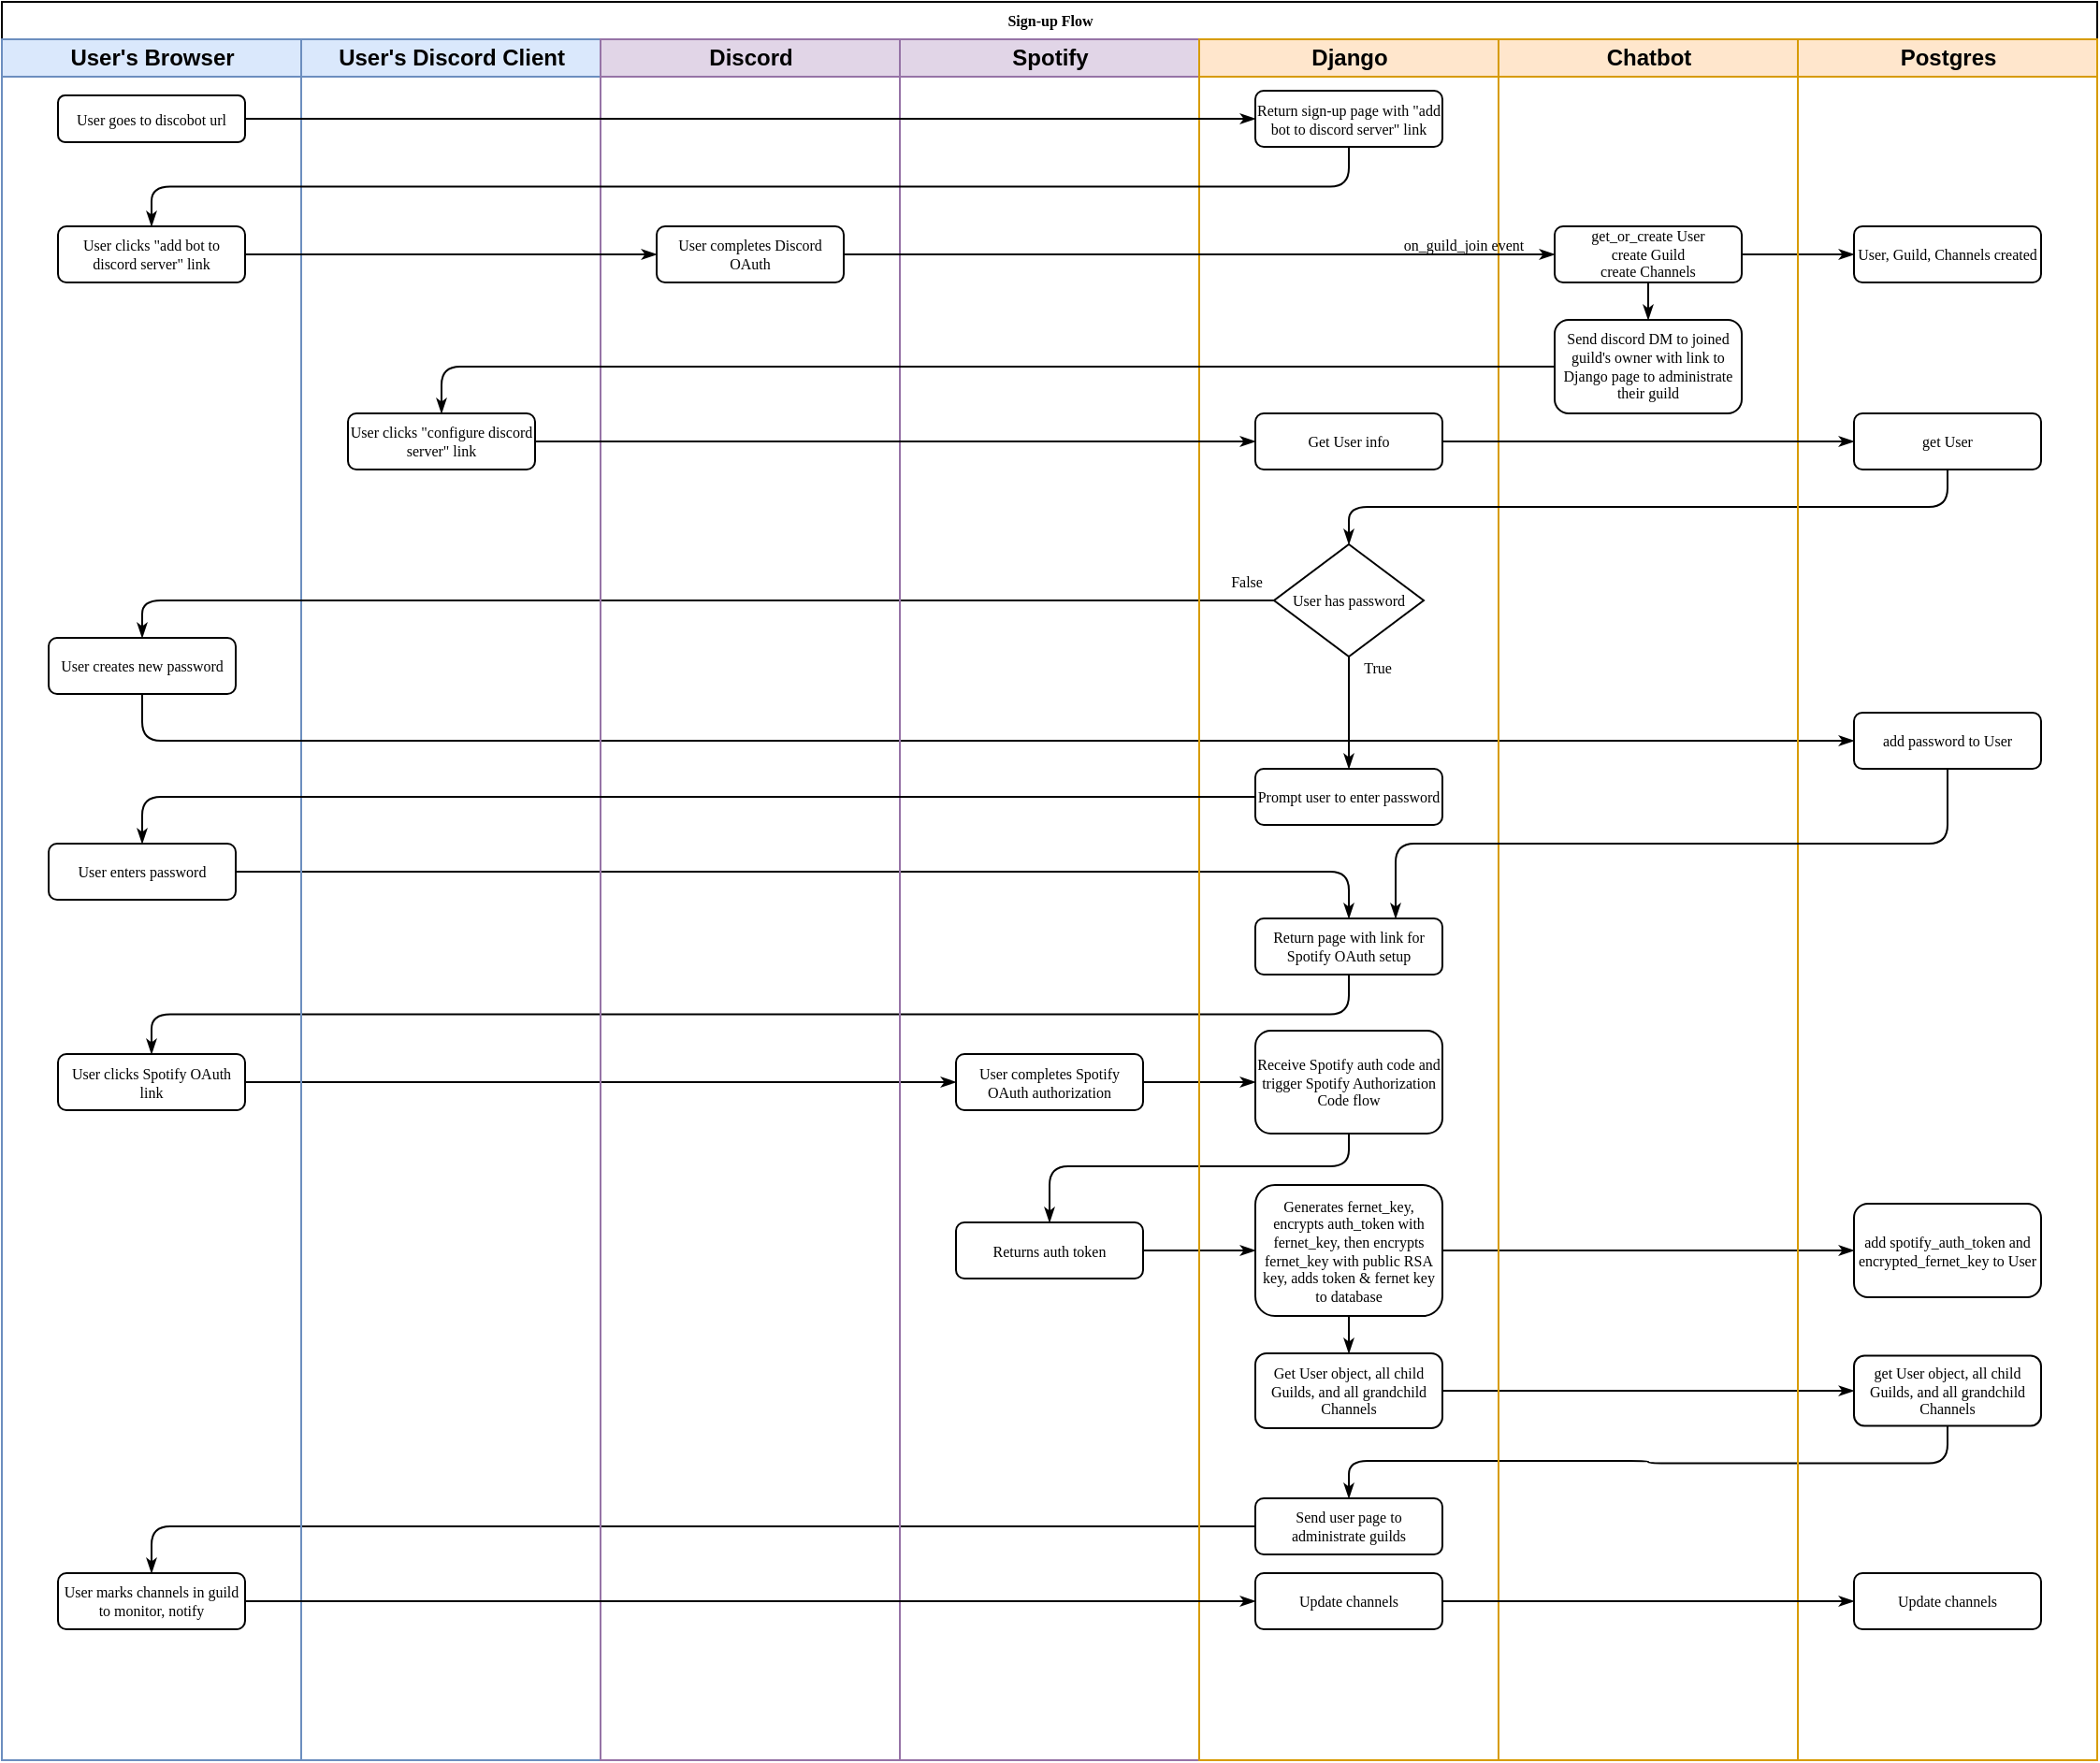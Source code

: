 <mxfile version="14.5.3" type="device"><diagram name="Page-1" id="74e2e168-ea6b-b213-b513-2b3c1d86103e"><mxGraphModel dx="1125" dy="646" grid="1" gridSize="10" guides="1" tooltips="1" connect="1" arrows="1" fold="1" page="1" pageScale="1" pageWidth="1100" pageHeight="850" background="#ffffff" math="0" shadow="0"><root><mxCell id="0"/><mxCell id="1" parent="0"/><mxCell id="77e6c97f196da883-1" value="Sign-up Flow" style="swimlane;html=1;childLayout=stackLayout;startSize=20;rounded=0;shadow=0;labelBackgroundColor=none;strokeWidth=1;fontFamily=Verdana;fontSize=8;align=center;" parent="1" vertex="1"><mxGeometry x="70" y="40" width="1120" height="940" as="geometry"><mxRectangle x="70" y="40" width="90" height="20" as="alternateBounds"/></mxGeometry></mxCell><mxCell id="77e6c97f196da883-2" value="User's Browser" style="swimlane;html=1;startSize=20;fillColor=#dae8fc;strokeColor=#6c8ebf;" parent="77e6c97f196da883-1" vertex="1"><mxGeometry y="20" width="160" height="920" as="geometry"><mxRectangle y="20" width="30" height="730" as="alternateBounds"/></mxGeometry></mxCell><mxCell id="77e6c97f196da883-8" value="User goes to discobot url" style="rounded=1;whiteSpace=wrap;html=1;shadow=0;labelBackgroundColor=none;strokeWidth=1;fontFamily=Verdana;fontSize=8;align=center;" parent="77e6c97f196da883-2" vertex="1"><mxGeometry x="30" y="30" width="100" height="25" as="geometry"/></mxCell><mxCell id="77e6c97f196da883-9" value="User clicks &quot;add bot to discord server&quot; link" style="rounded=1;whiteSpace=wrap;html=1;shadow=0;labelBackgroundColor=none;strokeWidth=1;fontFamily=Verdana;fontSize=8;align=center;" parent="77e6c97f196da883-2" vertex="1"><mxGeometry x="30" y="100" width="100" height="30" as="geometry"/></mxCell><mxCell id="HzL_e4EHVAfI0elsXb6D-20" value="User creates new password" style="rounded=1;whiteSpace=wrap;html=1;shadow=0;labelBackgroundColor=none;strokeWidth=1;fontFamily=Verdana;fontSize=8;align=center;" vertex="1" parent="77e6c97f196da883-2"><mxGeometry x="25" y="320" width="100" height="30" as="geometry"/></mxCell><mxCell id="HzL_e4EHVAfI0elsXb6D-33" value="User clicks Spotify OAuth link" style="rounded=1;whiteSpace=wrap;html=1;shadow=0;labelBackgroundColor=none;strokeWidth=1;fontFamily=Verdana;fontSize=8;align=center;" vertex="1" parent="77e6c97f196da883-2"><mxGeometry x="30" y="542.5" width="100" height="30" as="geometry"/></mxCell><mxCell id="HzL_e4EHVAfI0elsXb6D-49" value="User enters password" style="rounded=1;whiteSpace=wrap;html=1;shadow=0;labelBackgroundColor=none;strokeWidth=1;fontFamily=Verdana;fontSize=8;align=center;" vertex="1" parent="77e6c97f196da883-2"><mxGeometry x="25" y="430" width="100" height="30" as="geometry"/></mxCell><mxCell id="HzL_e4EHVAfI0elsXb6D-62" value="User marks channels in guild to monitor, notify" style="rounded=1;whiteSpace=wrap;html=1;shadow=0;labelBackgroundColor=none;strokeWidth=1;fontFamily=Verdana;fontSize=8;align=center;" vertex="1" parent="77e6c97f196da883-2"><mxGeometry x="30" y="820" width="100" height="30" as="geometry"/></mxCell><mxCell id="HzL_e4EHVAfI0elsXb6D-52" style="edgeStyle=orthogonalEdgeStyle;jumpSize=6;orthogonalLoop=1;jettySize=auto;html=1;entryX=0.5;entryY=0;entryDx=0;entryDy=0;labelBackgroundColor=none;startFill=0;startSize=5;endArrow=classicThin;endFill=1;endSize=5;strokeWidth=1;fontFamily=Verdana;fontSize=8;" edge="1" parent="77e6c97f196da883-1" source="HzL_e4EHVAfI0elsXb6D-49" target="HzL_e4EHVAfI0elsXb6D-26"><mxGeometry relative="1" as="geometry"/></mxCell><mxCell id="HzL_e4EHVAfI0elsXb6D-34" style="edgeStyle=orthogonalEdgeStyle;orthogonalLoop=1;jettySize=auto;html=1;exitX=0.5;exitY=1;exitDx=0;exitDy=0;entryX=0.5;entryY=0;entryDx=0;entryDy=0;labelBackgroundColor=none;startFill=0;startSize=5;endArrow=classicThin;endFill=1;endSize=5;strokeWidth=1;fontFamily=Verdana;fontSize=8;jumpSize=6;" edge="1" parent="77e6c97f196da883-1" source="HzL_e4EHVAfI0elsXb6D-26" target="HzL_e4EHVAfI0elsXb6D-33"><mxGeometry relative="1" as="geometry"/></mxCell><mxCell id="HzL_e4EHVAfI0elsXb6D-36" style="edgeStyle=orthogonalEdgeStyle;jumpSize=6;orthogonalLoop=1;jettySize=auto;html=1;entryX=0;entryY=0.5;entryDx=0;entryDy=0;labelBackgroundColor=none;startFill=0;startSize=5;endArrow=classicThin;endFill=1;endSize=5;strokeWidth=1;fontFamily=Verdana;fontSize=8;" edge="1" parent="77e6c97f196da883-1" source="HzL_e4EHVAfI0elsXb6D-33" target="HzL_e4EHVAfI0elsXb6D-35"><mxGeometry relative="1" as="geometry"/></mxCell><mxCell id="HzL_e4EHVAfI0elsXb6D-38" style="edgeStyle=orthogonalEdgeStyle;jumpSize=6;orthogonalLoop=1;jettySize=auto;html=1;entryX=0;entryY=0.5;entryDx=0;entryDy=0;labelBackgroundColor=none;startFill=0;startSize=5;endArrow=classicThin;endFill=1;endSize=5;strokeWidth=1;fontFamily=Verdana;fontSize=8;" edge="1" parent="77e6c97f196da883-1" source="HzL_e4EHVAfI0elsXb6D-35" target="HzL_e4EHVAfI0elsXb6D-37"><mxGeometry relative="1" as="geometry"/></mxCell><mxCell id="HzL_e4EHVAfI0elsXb6D-40" style="edgeStyle=orthogonalEdgeStyle;jumpSize=6;orthogonalLoop=1;jettySize=auto;html=1;entryX=0.5;entryY=0;entryDx=0;entryDy=0;labelBackgroundColor=none;startFill=0;startSize=5;endArrow=classicThin;endFill=1;endSize=5;strokeWidth=1;fontFamily=Verdana;fontSize=8;exitX=0.5;exitY=1;exitDx=0;exitDy=0;" edge="1" parent="77e6c97f196da883-1" source="HzL_e4EHVAfI0elsXb6D-37" target="HzL_e4EHVAfI0elsXb6D-39"><mxGeometry relative="1" as="geometry"><Array as="points"><mxPoint x="720" y="622.5"/><mxPoint x="560" y="622.5"/></Array></mxGeometry></mxCell><mxCell id="HzL_e4EHVAfI0elsXb6D-42" style="edgeStyle=orthogonalEdgeStyle;jumpSize=6;orthogonalLoop=1;jettySize=auto;html=1;entryX=0;entryY=0.5;entryDx=0;entryDy=0;labelBackgroundColor=none;startFill=0;startSize=5;endArrow=classicThin;endFill=1;endSize=5;strokeWidth=1;fontFamily=Verdana;fontSize=8;" edge="1" parent="77e6c97f196da883-1" source="HzL_e4EHVAfI0elsXb6D-39" target="HzL_e4EHVAfI0elsXb6D-41"><mxGeometry relative="1" as="geometry"/></mxCell><mxCell id="HzL_e4EHVAfI0elsXb6D-56" style="edgeStyle=orthogonalEdgeStyle;jumpSize=6;orthogonalLoop=1;jettySize=auto;html=1;labelBackgroundColor=none;startFill=0;startSize=5;endArrow=classicThin;endFill=1;endSize=5;strokeWidth=1;fontFamily=Verdana;fontSize=8;" edge="1" parent="77e6c97f196da883-1" source="HzL_e4EHVAfI0elsXb6D-14" target="HzL_e4EHVAfI0elsXb6D-54"><mxGeometry relative="1" as="geometry"/></mxCell><mxCell id="HzL_e4EHVAfI0elsXb6D-60" style="edgeStyle=orthogonalEdgeStyle;jumpSize=6;orthogonalLoop=1;jettySize=auto;html=1;exitX=0.5;exitY=1;exitDx=0;exitDy=0;entryX=0.5;entryY=0;entryDx=0;entryDy=0;labelBackgroundColor=none;startFill=0;startSize=5;endArrow=classicThin;endFill=1;endSize=5;strokeWidth=1;fontFamily=Verdana;fontSize=8;" edge="1" parent="77e6c97f196da883-1" source="HzL_e4EHVAfI0elsXb6D-54" target="HzL_e4EHVAfI0elsXb6D-61"><mxGeometry relative="1" as="geometry"/></mxCell><mxCell id="HzL_e4EHVAfI0elsXb6D-63" style="edgeStyle=orthogonalEdgeStyle;jumpSize=6;orthogonalLoop=1;jettySize=auto;html=1;entryX=0.5;entryY=0;entryDx=0;entryDy=0;labelBackgroundColor=none;startFill=0;startSize=5;endArrow=classicThin;endFill=1;endSize=5;strokeWidth=1;fontFamily=Verdana;fontSize=8;" edge="1" parent="77e6c97f196da883-1" source="HzL_e4EHVAfI0elsXb6D-61" target="HzL_e4EHVAfI0elsXb6D-62"><mxGeometry relative="1" as="geometry"/></mxCell><mxCell id="HzL_e4EHVAfI0elsXb6D-45" style="edgeStyle=orthogonalEdgeStyle;jumpSize=6;orthogonalLoop=1;jettySize=auto;html=1;entryX=0;entryY=0.5;entryDx=0;entryDy=0;labelBackgroundColor=none;startFill=0;startSize=5;endArrow=classicThin;endFill=1;endSize=5;strokeWidth=1;fontFamily=Verdana;fontSize=8;" edge="1" parent="77e6c97f196da883-1" source="HzL_e4EHVAfI0elsXb6D-41" target="HzL_e4EHVAfI0elsXb6D-43"><mxGeometry relative="1" as="geometry"/></mxCell><mxCell id="77e6c97f196da883-3" value="User's Discord Client" style="swimlane;html=1;startSize=20;fillColor=#dae8fc;strokeColor=#6c8ebf;" parent="77e6c97f196da883-1" vertex="1"><mxGeometry x="160" y="20" width="160" height="920" as="geometry"/></mxCell><mxCell id="HzL_e4EHVAfI0elsXb6D-12" value="User clicks &quot;configure discord server&quot; link" style="rounded=1;whiteSpace=wrap;html=1;shadow=0;labelBackgroundColor=none;strokeWidth=1;fontFamily=Verdana;fontSize=8;align=center;" vertex="1" parent="77e6c97f196da883-3"><mxGeometry x="25" y="200" width="100" height="30" as="geometry"/></mxCell><mxCell id="HzL_e4EHVAfI0elsXb6D-21" style="edgeStyle=orthogonalEdgeStyle;orthogonalLoop=1;jettySize=auto;html=1;labelBackgroundColor=none;startFill=0;startSize=5;endArrow=classicThin;endFill=1;endSize=5;strokeWidth=1;fontFamily=Verdana;fontSize=8;entryX=0.5;entryY=0;entryDx=0;entryDy=0;" edge="1" parent="77e6c97f196da883-1" source="77e6c97f196da883-13" target="HzL_e4EHVAfI0elsXb6D-20"><mxGeometry relative="1" as="geometry"/></mxCell><mxCell id="HzL_e4EHVAfI0elsXb6D-23" value="False" style="edgeLabel;html=1;align=center;verticalAlign=middle;resizable=0;points=[];fontSize=8;fontFamily=Verdana;labelBackgroundColor=none;" vertex="1" connectable="0" parent="HzL_e4EHVAfI0elsXb6D-21"><mxGeometry x="-0.859" relative="1" as="geometry"><mxPoint x="28.33" y="-10" as="offset"/></mxGeometry></mxCell><mxCell id="HzL_e4EHVAfI0elsXb6D-24" style="edgeStyle=orthogonalEdgeStyle;orthogonalLoop=1;jettySize=auto;html=1;entryX=0;entryY=0.5;entryDx=0;entryDy=0;labelBackgroundColor=none;startFill=0;startSize=5;endArrow=classicThin;endFill=1;endSize=5;strokeWidth=1;fontFamily=Verdana;fontSize=8;exitX=0.5;exitY=1;exitDx=0;exitDy=0;" edge="1" parent="77e6c97f196da883-1" source="HzL_e4EHVAfI0elsXb6D-20" target="HzL_e4EHVAfI0elsXb6D-22"><mxGeometry relative="1" as="geometry"/></mxCell><mxCell id="77e6c97f196da883-4" value="Discord" style="swimlane;html=1;startSize=20;fillColor=#e1d5e7;strokeColor=#9673a6;" parent="77e6c97f196da883-1" vertex="1"><mxGeometry x="320" y="20" width="160" height="920" as="geometry"/></mxCell><mxCell id="HzL_e4EHVAfI0elsXb6D-2" value="User completes Discord OAuth" style="rounded=1;whiteSpace=wrap;html=1;shadow=0;labelBackgroundColor=none;strokeWidth=1;fontFamily=Verdana;fontSize=8;align=center;" vertex="1" parent="77e6c97f196da883-4"><mxGeometry x="30" y="100" width="100" height="30" as="geometry"/></mxCell><mxCell id="HzL_e4EHVAfI0elsXb6D-4" style="edgeStyle=orthogonalEdgeStyle;orthogonalLoop=1;jettySize=auto;html=1;labelBackgroundColor=none;startFill=0;startSize=5;endArrow=classicThin;endFill=1;endSize=5;strokeWidth=1;fontFamily=Verdana;fontSize=8;" edge="1" parent="77e6c97f196da883-1" source="77e6c97f196da883-9" target="HzL_e4EHVAfI0elsXb6D-2"><mxGeometry relative="1" as="geometry"/></mxCell><mxCell id="HzL_e4EHVAfI0elsXb6D-27" value="Spotify" style="swimlane;html=1;startSize=20;fillColor=#e1d5e7;strokeColor=#9673a6;" vertex="1" parent="77e6c97f196da883-1"><mxGeometry x="480" y="20" width="160" height="920" as="geometry"/></mxCell><mxCell id="HzL_e4EHVAfI0elsXb6D-35" value="User completes Spotify OAuth authorization" style="rounded=1;whiteSpace=wrap;html=1;shadow=0;labelBackgroundColor=none;strokeWidth=1;fontFamily=Verdana;fontSize=8;align=center;" vertex="1" parent="HzL_e4EHVAfI0elsXb6D-27"><mxGeometry x="30" y="542.5" width="100" height="30" as="geometry"/></mxCell><mxCell id="HzL_e4EHVAfI0elsXb6D-39" value="Returns auth token" style="rounded=1;whiteSpace=wrap;html=1;shadow=0;labelBackgroundColor=none;strokeWidth=1;fontFamily=Verdana;fontSize=8;align=center;" vertex="1" parent="HzL_e4EHVAfI0elsXb6D-27"><mxGeometry x="30" y="632.5" width="100" height="30" as="geometry"/></mxCell><mxCell id="77e6c97f196da883-5" value="Django" style="swimlane;html=1;startSize=20;fillColor=#ffe6cc;strokeColor=#d79b00;" parent="77e6c97f196da883-1" vertex="1"><mxGeometry x="640" y="20" width="160" height="920" as="geometry"/></mxCell><mxCell id="77e6c97f196da883-11" value="Return sign-up page with &quot;add bot to discord server&quot; link" style="rounded=1;whiteSpace=wrap;html=1;shadow=0;labelBackgroundColor=none;strokeWidth=1;fontFamily=Verdana;fontSize=8;align=center;" parent="77e6c97f196da883-5" vertex="1"><mxGeometry x="30" y="27.5" width="100" height="30" as="geometry"/></mxCell><mxCell id="HzL_e4EHVAfI0elsXb6D-29" style="edgeStyle=orthogonalEdgeStyle;orthogonalLoop=1;jettySize=auto;html=1;labelBackgroundColor=none;startFill=0;startSize=5;endArrow=classicThin;endFill=1;endSize=5;strokeWidth=1;fontFamily=Verdana;fontSize=8;entryX=0.5;entryY=0;entryDx=0;entryDy=0;" edge="1" parent="77e6c97f196da883-5" source="77e6c97f196da883-13" target="HzL_e4EHVAfI0elsXb6D-47"><mxGeometry relative="1" as="geometry"><mxPoint x="75" y="360" as="targetPoint"/></mxGeometry></mxCell><mxCell id="HzL_e4EHVAfI0elsXb6D-31" value="True" style="edgeLabel;html=1;align=center;verticalAlign=middle;resizable=0;points=[];fontSize=8;fontFamily=Verdana;" vertex="1" connectable="0" parent="HzL_e4EHVAfI0elsXb6D-29"><mxGeometry x="-0.348" y="1" relative="1" as="geometry"><mxPoint x="14" y="-14.17" as="offset"/></mxGeometry></mxCell><mxCell id="77e6c97f196da883-13" value="&lt;div&gt;User has password&lt;br&gt;&lt;/div&gt;" style="rhombus;whiteSpace=wrap;html=1;rounded=0;shadow=0;labelBackgroundColor=none;strokeWidth=1;fontFamily=Verdana;fontSize=8;align=center;" parent="77e6c97f196da883-5" vertex="1"><mxGeometry x="40" y="270" width="80" height="60" as="geometry"/></mxCell><mxCell id="HzL_e4EHVAfI0elsXb6D-26" value="Return page with link for Spotify OAuth setup" style="rounded=1;whiteSpace=wrap;html=1;shadow=0;labelBackgroundColor=none;strokeWidth=1;fontFamily=Verdana;fontSize=8;align=center;" vertex="1" parent="77e6c97f196da883-5"><mxGeometry x="30" y="470" width="100" height="30" as="geometry"/></mxCell><mxCell id="HzL_e4EHVAfI0elsXb6D-37" value="Receive Spotify auth code and trigger Spotify Authorization Code flow" style="rounded=1;whiteSpace=wrap;html=1;shadow=0;labelBackgroundColor=none;strokeWidth=1;fontFamily=Verdana;fontSize=8;align=center;" vertex="1" parent="77e6c97f196da883-5"><mxGeometry x="30" y="530" width="100" height="55" as="geometry"/></mxCell><mxCell id="HzL_e4EHVAfI0elsXb6D-55" style="edgeStyle=orthogonalEdgeStyle;jumpSize=6;orthogonalLoop=1;jettySize=auto;html=1;entryX=0.5;entryY=0;entryDx=0;entryDy=0;labelBackgroundColor=none;startFill=0;startSize=5;endArrow=classicThin;endFill=1;endSize=5;strokeWidth=1;fontFamily=Verdana;fontSize=8;" edge="1" parent="77e6c97f196da883-5" source="HzL_e4EHVAfI0elsXb6D-41" target="HzL_e4EHVAfI0elsXb6D-14"><mxGeometry relative="1" as="geometry"/></mxCell><mxCell id="HzL_e4EHVAfI0elsXb6D-41" value="Generates fernet_key, encrypts auth_token with fernet_key, then encrypts fernet_key with public RSA key,  adds token &amp;amp; fernet key to database" style="rounded=1;whiteSpace=wrap;html=1;shadow=0;labelBackgroundColor=none;strokeWidth=1;fontFamily=Verdana;fontSize=8;align=center;" vertex="1" parent="77e6c97f196da883-5"><mxGeometry x="30" y="612.5" width="100" height="70" as="geometry"/></mxCell><mxCell id="HzL_e4EHVAfI0elsXb6D-14" value="Get User object, all child Guilds, and all grandchild Channels" style="rounded=1;whiteSpace=wrap;html=1;shadow=0;labelBackgroundColor=none;strokeWidth=1;fontFamily=Verdana;fontSize=8;align=center;" vertex="1" parent="77e6c97f196da883-5"><mxGeometry x="30" y="702.5" width="100" height="40" as="geometry"/></mxCell><mxCell id="HzL_e4EHVAfI0elsXb6D-47" value="Prompt user to enter password" style="rounded=1;whiteSpace=wrap;html=1;shadow=0;labelBackgroundColor=none;strokeWidth=1;fontFamily=Verdana;fontSize=8;align=center;" vertex="1" parent="77e6c97f196da883-5"><mxGeometry x="30" y="390" width="100" height="30" as="geometry"/></mxCell><mxCell id="HzL_e4EHVAfI0elsXb6D-57" value="Get User info" style="rounded=1;whiteSpace=wrap;html=1;shadow=0;labelBackgroundColor=none;strokeWidth=1;fontFamily=Verdana;fontSize=8;align=center;" vertex="1" parent="77e6c97f196da883-5"><mxGeometry x="30" y="200" width="100" height="30" as="geometry"/></mxCell><mxCell id="HzL_e4EHVAfI0elsXb6D-61" value="Send user page to administrate guilds" style="rounded=1;whiteSpace=wrap;html=1;shadow=0;labelBackgroundColor=none;strokeWidth=1;fontFamily=Verdana;fontSize=8;align=center;" vertex="1" parent="77e6c97f196da883-5"><mxGeometry x="30" y="780" width="100" height="30" as="geometry"/></mxCell><mxCell id="HzL_e4EHVAfI0elsXb6D-77" value="Update channels" style="rounded=1;whiteSpace=wrap;html=1;shadow=0;labelBackgroundColor=none;strokeWidth=1;fontFamily=Verdana;fontSize=8;align=center;" vertex="1" parent="77e6c97f196da883-5"><mxGeometry x="30" y="820" width="100" height="30" as="geometry"/></mxCell><mxCell id="77e6c97f196da883-6" value="Chatbot" style="swimlane;html=1;startSize=20;fillColor=#ffe6cc;strokeColor=#d79b00;" parent="77e6c97f196da883-1" vertex="1"><mxGeometry x="800" y="20" width="160" height="920" as="geometry"/></mxCell><mxCell id="HzL_e4EHVAfI0elsXb6D-11" style="edgeStyle=orthogonalEdgeStyle;orthogonalLoop=1;jettySize=auto;html=1;entryX=0.5;entryY=0;entryDx=0;entryDy=0;labelBackgroundColor=none;startFill=0;startSize=5;endArrow=classicThin;endFill=1;endSize=5;strokeWidth=1;fontFamily=Verdana;fontSize=8;" edge="1" parent="77e6c97f196da883-6" source="HzL_e4EHVAfI0elsXb6D-5" target="HzL_e4EHVAfI0elsXb6D-10"><mxGeometry relative="1" as="geometry"/></mxCell><mxCell id="HzL_e4EHVAfI0elsXb6D-5" value="&lt;div&gt;get_or_create User&lt;/div&gt;&lt;div&gt;create Guild&lt;/div&gt;&lt;div&gt;create Channels&lt;br&gt;&lt;/div&gt;" style="rounded=1;whiteSpace=wrap;html=1;shadow=0;labelBackgroundColor=none;strokeWidth=1;fontFamily=Verdana;fontSize=8;align=center;" vertex="1" parent="77e6c97f196da883-6"><mxGeometry x="30" y="100" width="100" height="30" as="geometry"/></mxCell><mxCell id="HzL_e4EHVAfI0elsXb6D-10" value="Send discord DM to joined guild's owner with link to Django page to administrate their guild" style="rounded=1;whiteSpace=wrap;html=1;shadow=0;labelBackgroundColor=none;strokeWidth=1;fontFamily=Verdana;fontSize=8;align=center;" vertex="1" parent="77e6c97f196da883-6"><mxGeometry x="30" y="150" width="100" height="50" as="geometry"/></mxCell><mxCell id="77e6c97f196da883-27" style="edgeStyle=orthogonalEdgeStyle;rounded=1;html=1;labelBackgroundColor=none;startArrow=none;startFill=0;startSize=5;endArrow=classicThin;endFill=1;endSize=5;jettySize=auto;orthogonalLoop=1;strokeWidth=1;fontFamily=Verdana;fontSize=8;exitX=0.5;exitY=1;exitDx=0;exitDy=0;entryX=0.5;entryY=0;entryDx=0;entryDy=0;" parent="77e6c97f196da883-1" source="77e6c97f196da883-11" target="77e6c97f196da883-9" edge="1"><mxGeometry relative="1" as="geometry"/></mxCell><mxCell id="77e6c97f196da883-26" style="edgeStyle=orthogonalEdgeStyle;rounded=1;html=1;labelBackgroundColor=none;startArrow=none;startFill=0;startSize=5;endArrow=classicThin;endFill=1;endSize=5;jettySize=auto;orthogonalLoop=1;strokeWidth=1;fontFamily=Verdana;fontSize=8" parent="77e6c97f196da883-1" source="77e6c97f196da883-8" target="77e6c97f196da883-11" edge="1"><mxGeometry relative="1" as="geometry"/></mxCell><mxCell id="HzL_e4EHVAfI0elsXb6D-6" style="edgeStyle=orthogonalEdgeStyle;orthogonalLoop=1;jettySize=auto;html=1;entryX=0;entryY=0.5;entryDx=0;entryDy=0;labelBackgroundColor=none;startFill=0;startSize=5;endArrow=classicThin;endFill=1;endSize=5;strokeWidth=1;fontFamily=Verdana;fontSize=8;exitX=1;exitY=0.5;exitDx=0;exitDy=0;" edge="1" parent="77e6c97f196da883-1" source="HzL_e4EHVAfI0elsXb6D-2" target="HzL_e4EHVAfI0elsXb6D-5"><mxGeometry relative="1" as="geometry"/></mxCell><mxCell id="HzL_e4EHVAfI0elsXb6D-7" value="on_guild_join event" style="edgeLabel;html=1;align=center;verticalAlign=middle;resizable=0;points=[];fontSize=8;fontFamily=Verdana;labelBackgroundColor=none;" vertex="1" connectable="0" parent="HzL_e4EHVAfI0elsXb6D-6"><mxGeometry x="0.266" y="-4" relative="1" as="geometry"><mxPoint x="90" y="-9" as="offset"/></mxGeometry></mxCell><mxCell id="HzL_e4EHVAfI0elsXb6D-13" style="edgeStyle=orthogonalEdgeStyle;orthogonalLoop=1;jettySize=auto;html=1;entryX=0.5;entryY=0;entryDx=0;entryDy=0;labelBackgroundColor=none;startFill=0;startSize=5;endArrow=classicThin;endFill=1;endSize=5;strokeWidth=1;fontFamily=Verdana;fontSize=8;" edge="1" parent="77e6c97f196da883-1" source="HzL_e4EHVAfI0elsXb6D-10" target="HzL_e4EHVAfI0elsXb6D-12"><mxGeometry relative="1" as="geometry"/></mxCell><mxCell id="HzL_e4EHVAfI0elsXb6D-9" style="edgeStyle=orthogonalEdgeStyle;orthogonalLoop=1;jettySize=auto;html=1;entryX=0;entryY=0.5;entryDx=0;entryDy=0;labelBackgroundColor=none;startFill=0;startSize=5;endArrow=classicThin;endFill=1;endSize=5;strokeWidth=1;fontFamily=Verdana;fontSize=8;" edge="1" parent="77e6c97f196da883-1" source="HzL_e4EHVAfI0elsXb6D-5" target="HzL_e4EHVAfI0elsXb6D-8"><mxGeometry relative="1" as="geometry"/></mxCell><mxCell id="HzL_e4EHVAfI0elsXb6D-19" style="edgeStyle=orthogonalEdgeStyle;orthogonalLoop=1;jettySize=auto;html=1;labelBackgroundColor=none;startFill=0;startSize=5;endArrow=classicThin;endFill=1;endSize=5;strokeWidth=1;fontFamily=Verdana;fontSize=8;exitX=0.5;exitY=1;exitDx=0;exitDy=0;" edge="1" parent="77e6c97f196da883-1" source="HzL_e4EHVAfI0elsXb6D-17" target="77e6c97f196da883-13"><mxGeometry relative="1" as="geometry"/></mxCell><mxCell id="77e6c97f196da883-7" value="Postgres" style="swimlane;html=1;startSize=20;fillColor=#ffe6cc;strokeColor=#d79b00;" parent="77e6c97f196da883-1" vertex="1"><mxGeometry x="960" y="20" width="160" height="920" as="geometry"/></mxCell><mxCell id="HzL_e4EHVAfI0elsXb6D-8" value="User, Guild, Channels created " style="rounded=1;whiteSpace=wrap;html=1;shadow=0;labelBackgroundColor=none;strokeWidth=1;fontFamily=Verdana;fontSize=8;align=center;" vertex="1" parent="77e6c97f196da883-7"><mxGeometry x="30" y="100" width="100" height="30" as="geometry"/></mxCell><mxCell id="HzL_e4EHVAfI0elsXb6D-17" value="get User" style="rounded=1;whiteSpace=wrap;html=1;shadow=0;labelBackgroundColor=none;strokeWidth=1;fontFamily=Verdana;fontSize=8;align=center;" vertex="1" parent="77e6c97f196da883-7"><mxGeometry x="30" y="200" width="100" height="30" as="geometry"/></mxCell><mxCell id="HzL_e4EHVAfI0elsXb6D-22" value="add password to User" style="rounded=1;whiteSpace=wrap;html=1;shadow=0;labelBackgroundColor=none;strokeWidth=1;fontFamily=Verdana;fontSize=8;align=center;" vertex="1" parent="77e6c97f196da883-7"><mxGeometry x="30" y="360" width="100" height="30" as="geometry"/></mxCell><mxCell id="HzL_e4EHVAfI0elsXb6D-43" value="add spotify_auth_token and encrypted_fernet_key to User" style="rounded=1;whiteSpace=wrap;html=1;shadow=0;labelBackgroundColor=none;strokeWidth=1;fontFamily=Verdana;fontSize=8;align=center;" vertex="1" parent="77e6c97f196da883-7"><mxGeometry x="30" y="622.5" width="100" height="50" as="geometry"/></mxCell><mxCell id="HzL_e4EHVAfI0elsXb6D-54" value="get User object, all child Guilds, and all grandchild Channels" style="rounded=1;whiteSpace=wrap;html=1;shadow=0;labelBackgroundColor=none;strokeWidth=1;fontFamily=Verdana;fontSize=8;align=center;" vertex="1" parent="77e6c97f196da883-7"><mxGeometry x="30" y="703.75" width="100" height="37.5" as="geometry"/></mxCell><mxCell id="HzL_e4EHVAfI0elsXb6D-79" value="Update channels" style="rounded=1;whiteSpace=wrap;html=1;shadow=0;labelBackgroundColor=none;strokeWidth=1;fontFamily=Verdana;fontSize=8;align=center;" vertex="1" parent="77e6c97f196da883-7"><mxGeometry x="30" y="820" width="100" height="30" as="geometry"/></mxCell><mxCell id="HzL_e4EHVAfI0elsXb6D-51" style="edgeStyle=orthogonalEdgeStyle;jumpSize=6;orthogonalLoop=1;jettySize=auto;html=1;entryX=0.5;entryY=0;entryDx=0;entryDy=0;labelBackgroundColor=none;startFill=0;startSize=5;endArrow=classicThin;endFill=1;endSize=5;strokeWidth=1;fontFamily=Verdana;fontSize=8;exitX=0;exitY=0.5;exitDx=0;exitDy=0;" edge="1" parent="77e6c97f196da883-1" source="HzL_e4EHVAfI0elsXb6D-47" target="HzL_e4EHVAfI0elsXb6D-49"><mxGeometry relative="1" as="geometry"/></mxCell><mxCell id="HzL_e4EHVAfI0elsXb6D-53" style="edgeStyle=orthogonalEdgeStyle;jumpSize=6;orthogonalLoop=1;jettySize=auto;html=1;entryX=0.75;entryY=0;entryDx=0;entryDy=0;labelBackgroundColor=none;startFill=0;startSize=5;endArrow=classicThin;endFill=1;endSize=5;strokeWidth=1;fontFamily=Verdana;fontSize=8;exitX=0.5;exitY=1;exitDx=0;exitDy=0;" edge="1" parent="77e6c97f196da883-1" source="HzL_e4EHVAfI0elsXb6D-22" target="HzL_e4EHVAfI0elsXb6D-26"><mxGeometry relative="1" as="geometry"/></mxCell><mxCell id="HzL_e4EHVAfI0elsXb6D-58" style="edgeStyle=orthogonalEdgeStyle;jumpSize=6;orthogonalLoop=1;jettySize=auto;html=1;entryX=0;entryY=0.5;entryDx=0;entryDy=0;labelBackgroundColor=none;startFill=0;startSize=5;endArrow=classicThin;endFill=1;endSize=5;strokeWidth=1;fontFamily=Verdana;fontSize=8;" edge="1" parent="77e6c97f196da883-1" source="HzL_e4EHVAfI0elsXb6D-12" target="HzL_e4EHVAfI0elsXb6D-57"><mxGeometry relative="1" as="geometry"/></mxCell><mxCell id="HzL_e4EHVAfI0elsXb6D-59" style="edgeStyle=orthogonalEdgeStyle;jumpSize=6;orthogonalLoop=1;jettySize=auto;html=1;labelBackgroundColor=none;startFill=0;startSize=5;endArrow=classicThin;endFill=1;endSize=5;strokeWidth=1;fontFamily=Verdana;fontSize=8;" edge="1" parent="77e6c97f196da883-1" source="HzL_e4EHVAfI0elsXb6D-57" target="HzL_e4EHVAfI0elsXb6D-17"><mxGeometry relative="1" as="geometry"/></mxCell><mxCell id="HzL_e4EHVAfI0elsXb6D-78" style="edgeStyle=orthogonalEdgeStyle;jumpSize=6;orthogonalLoop=1;jettySize=auto;html=1;entryX=0;entryY=0.5;entryDx=0;entryDy=0;labelBackgroundColor=none;startFill=0;startSize=5;endArrow=classicThin;endFill=1;endSize=5;strokeWidth=1;fontFamily=Verdana;fontSize=8;" edge="1" parent="77e6c97f196da883-1" source="HzL_e4EHVAfI0elsXb6D-62" target="HzL_e4EHVAfI0elsXb6D-77"><mxGeometry relative="1" as="geometry"/></mxCell><mxCell id="HzL_e4EHVAfI0elsXb6D-80" style="edgeStyle=orthogonalEdgeStyle;jumpSize=6;orthogonalLoop=1;jettySize=auto;html=1;labelBackgroundColor=none;startFill=0;startSize=5;endArrow=classicThin;endFill=1;endSize=5;strokeWidth=1;fontFamily=Verdana;fontSize=8;" edge="1" parent="77e6c97f196da883-1" source="HzL_e4EHVAfI0elsXb6D-77" target="HzL_e4EHVAfI0elsXb6D-79"><mxGeometry relative="1" as="geometry"/></mxCell></root></mxGraphModel></diagram></mxfile>